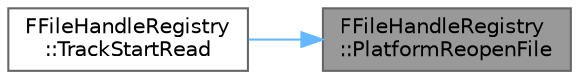 digraph "FFileHandleRegistry::PlatformReopenFile"
{
 // INTERACTIVE_SVG=YES
 // LATEX_PDF_SIZE
  bgcolor="transparent";
  edge [fontname=Helvetica,fontsize=10,labelfontname=Helvetica,labelfontsize=10];
  node [fontname=Helvetica,fontsize=10,shape=box,height=0.2,width=0.4];
  rankdir="RL";
  Node1 [id="Node000001",label="FFileHandleRegistry\l::PlatformReopenFile",height=0.2,width=0.4,color="gray40", fillcolor="grey60", style="filled", fontcolor="black",tooltip=" "];
  Node1 -> Node2 [id="edge1_Node000001_Node000002",dir="back",color="steelblue1",style="solid",tooltip=" "];
  Node2 [id="Node000002",label="FFileHandleRegistry\l::TrackStartRead",height=0.2,width=0.4,color="grey40", fillcolor="white", style="filled",URL="$d1/dee/classFFileHandleRegistry.html#acb1ca492192769dd7866a473237de7fd",tooltip=" "];
}
